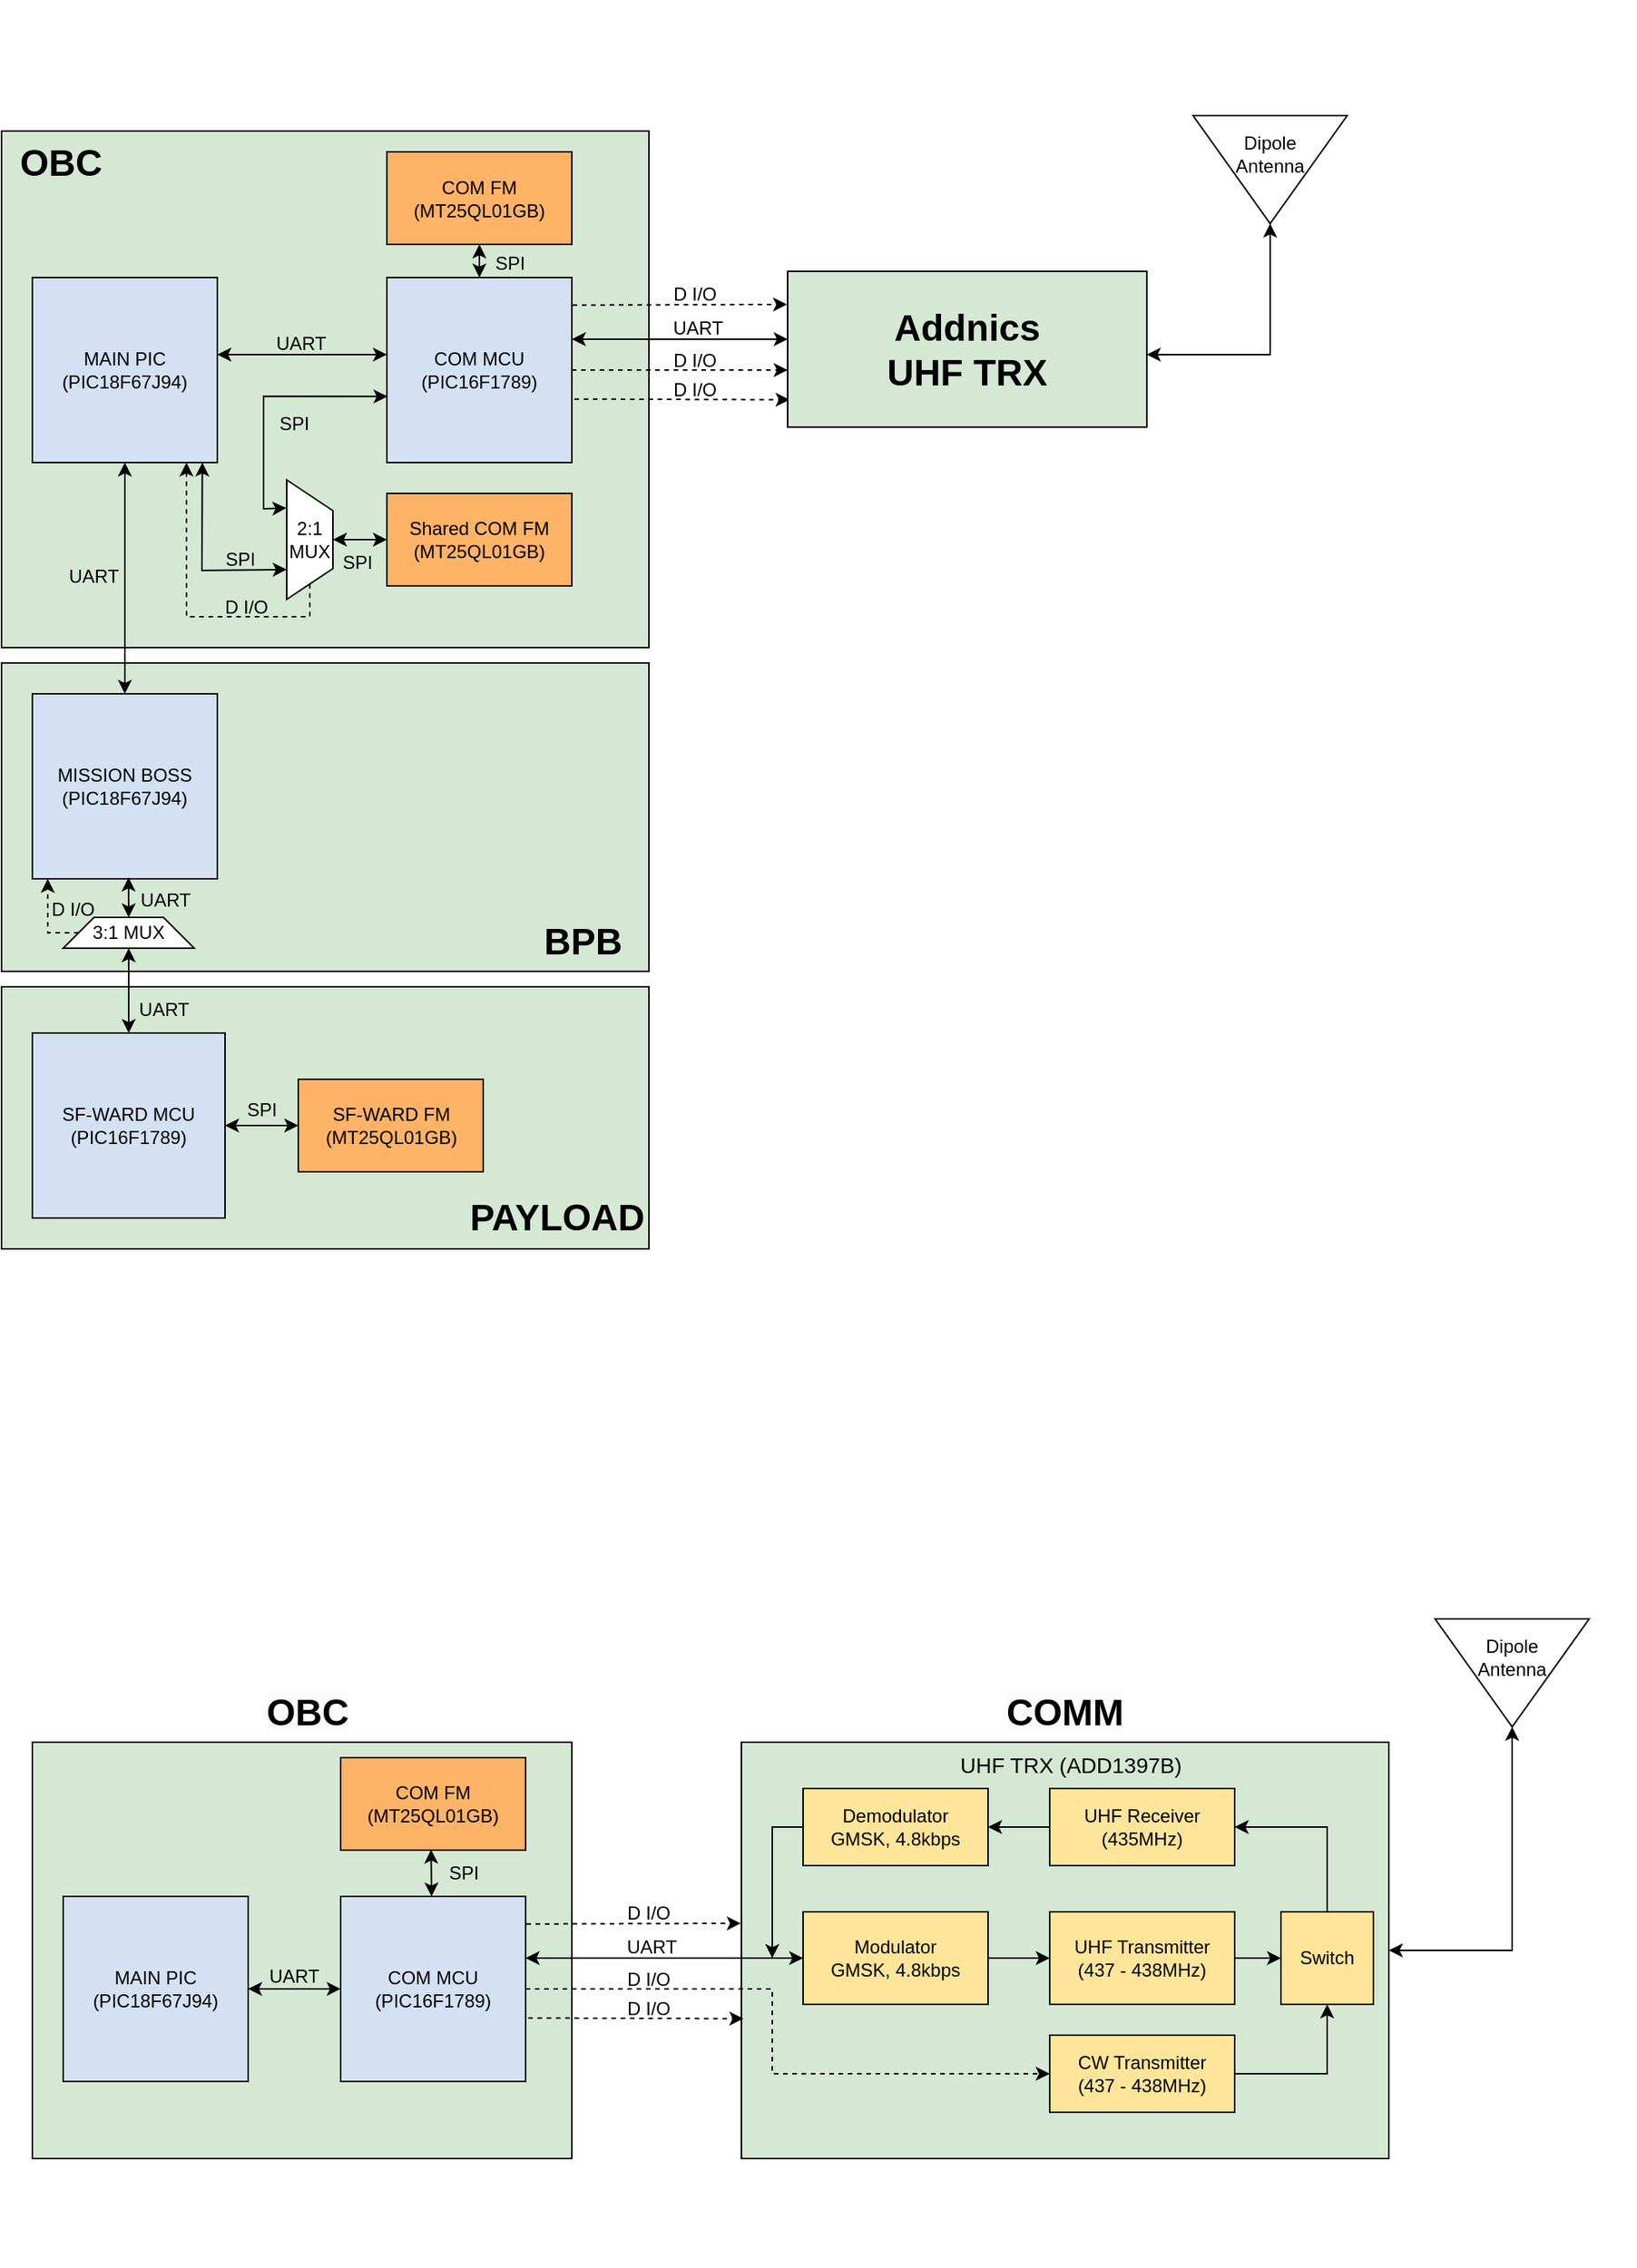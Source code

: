 <mxfile version="20.7.4" type="device"><diagram id="_5taXXc4LQ41BTMw1JGa" name="Page-1"><mxGraphModel dx="1615" dy="955" grid="1" gridSize="10" guides="1" tooltips="1" connect="1" arrows="1" fold="1" page="1" pageScale="1" pageWidth="1654" pageHeight="2336" math="0" shadow="0"><root><mxCell id="0"/><mxCell id="1" parent="0"/><mxCell id="jVZjc_6c60WvZEXmuZhc-1" value="" style="group" vertex="1" connectable="0" parent="1"><mxGeometry x="150" y="90" width="1060" height="840" as="geometry"/></mxCell><mxCell id="ouyRq0C6nnZY3ChCIX7B-354" value="" style="rounded=0;whiteSpace=wrap;html=1;fillColor=#D5E8D4;" parent="jVZjc_6c60WvZEXmuZhc-1" vertex="1"><mxGeometry y="640" width="420" height="170" as="geometry"/></mxCell><mxCell id="ouyRq0C6nnZY3ChCIX7B-152" value="" style="group" parent="jVZjc_6c60WvZEXmuZhc-1" vertex="1" connectable="0"><mxGeometry x="20" y="670" width="292.5" height="120" as="geometry"/></mxCell><mxCell id="ouyRq0C6nnZY3ChCIX7B-97" value="SF-WARD MCU&lt;br&gt;(PIC16F1789)" style="rounded=0;whiteSpace=wrap;html=1;fillColor=#D4E1F5;" parent="ouyRq0C6nnZY3ChCIX7B-152" vertex="1"><mxGeometry width="125" height="120" as="geometry"/></mxCell><mxCell id="ouyRq0C6nnZY3ChCIX7B-147" value="SF-WARD FM&lt;br&gt;(MT25QL01GB)" style="rounded=0;whiteSpace=wrap;html=1;fillColor=#FFB366;" parent="ouyRq0C6nnZY3ChCIX7B-152" vertex="1"><mxGeometry x="172.5" y="30" width="120" height="60" as="geometry"/></mxCell><mxCell id="ouyRq0C6nnZY3ChCIX7B-149" value="SPI" style="text;html=1;strokeColor=none;fillColor=none;align=center;verticalAlign=middle;whiteSpace=wrap;rounded=0;" parent="ouyRq0C6nnZY3ChCIX7B-152" vertex="1"><mxGeometry x="119" y="35" width="60" height="30" as="geometry"/></mxCell><mxCell id="ouyRq0C6nnZY3ChCIX7B-148" value="" style="endArrow=classic;startArrow=classic;html=1;rounded=0;fontColor=#000000;exitX=1;exitY=0.5;exitDx=0;exitDy=0;entryX=0;entryY=0.5;entryDx=0;entryDy=0;" parent="ouyRq0C6nnZY3ChCIX7B-152" source="ouyRq0C6nnZY3ChCIX7B-97" target="ouyRq0C6nnZY3ChCIX7B-147" edge="1"><mxGeometry width="50" height="50" relative="1" as="geometry"><mxPoint x="540" y="540" as="sourcePoint"/><mxPoint x="590" y="490" as="targetPoint"/></mxGeometry></mxCell><mxCell id="ouyRq0C6nnZY3ChCIX7B-172" value="" style="group;fontColor=#D5E8D4;" parent="jVZjc_6c60WvZEXmuZhc-1" vertex="1" connectable="0"><mxGeometry x="50" width="1010" height="640" as="geometry"/></mxCell><mxCell id="ouyRq0C6nnZY3ChCIX7B-1" value="" style="group" parent="ouyRq0C6nnZY3ChCIX7B-172" vertex="1" connectable="0"><mxGeometry width="1010" height="640" as="geometry"/></mxCell><mxCell id="ouyRq0C6nnZY3ChCIX7B-351" value="" style="rounded=0;whiteSpace=wrap;html=1;fillColor=#D5E8D4;" parent="ouyRq0C6nnZY3ChCIX7B-1" vertex="1"><mxGeometry x="-50" y="430" width="420" height="200" as="geometry"/></mxCell><mxCell id="ouyRq0C6nnZY3ChCIX7B-2" value="" style="rounded=0;whiteSpace=wrap;html=1;fillColor=#D5E8D4;" parent="ouyRq0C6nnZY3ChCIX7B-1" vertex="1"><mxGeometry x="-50" y="85" width="420" height="335" as="geometry"/></mxCell><mxCell id="ouyRq0C6nnZY3ChCIX7B-14" value="" style="endArrow=classic;startArrow=classic;html=1;rounded=0;" parent="ouyRq0C6nnZY3ChCIX7B-1" edge="1"><mxGeometry width="50" height="50" relative="1" as="geometry"><mxPoint x="320" y="220" as="sourcePoint"/><mxPoint x="460" y="220" as="targetPoint"/></mxGeometry></mxCell><mxCell id="ouyRq0C6nnZY3ChCIX7B-16" value="UART" style="text;html=1;strokeColor=none;fillColor=none;align=center;verticalAlign=middle;whiteSpace=wrap;rounded=0;" parent="ouyRq0C6nnZY3ChCIX7B-1" vertex="1"><mxGeometry x="372" y="198" width="60" height="30" as="geometry"/></mxCell><mxCell id="ouyRq0C6nnZY3ChCIX7B-17" value="" style="endArrow=classic;html=1;rounded=0;exitX=1;exitY=0.5;exitDx=0;exitDy=0;dashed=1;" parent="ouyRq0C6nnZY3ChCIX7B-1" source="ouyRq0C6nnZY3ChCIX7B-37" edge="1"><mxGeometry width="50" height="50" relative="1" as="geometry"><mxPoint x="510" y="230" as="sourcePoint"/><mxPoint x="460" y="240" as="targetPoint"/><Array as="points"/></mxGeometry></mxCell><mxCell id="ouyRq0C6nnZY3ChCIX7B-18" value="D I/O" style="text;html=1;strokeColor=none;fillColor=none;align=center;verticalAlign=middle;whiteSpace=wrap;rounded=0;" parent="ouyRq0C6nnZY3ChCIX7B-1" vertex="1"><mxGeometry x="370" y="219" width="60" height="30" as="geometry"/></mxCell><mxCell id="ouyRq0C6nnZY3ChCIX7B-19" value="" style="endArrow=classic;html=1;rounded=0;exitX=1.014;exitY=0.657;exitDx=0;exitDy=0;exitPerimeter=0;entryX=0.003;entryY=0.664;entryDx=0;entryDy=0;dashed=1;entryPerimeter=0;" parent="ouyRq0C6nnZY3ChCIX7B-1" source="ouyRq0C6nnZY3ChCIX7B-37" edge="1"><mxGeometry width="50" height="50" relative="1" as="geometry"><mxPoint x="510" y="230" as="sourcePoint"/><mxPoint x="461.26" y="259.28" as="targetPoint"/></mxGeometry></mxCell><mxCell id="ouyRq0C6nnZY3ChCIX7B-20" value="" style="endArrow=classic;html=1;rounded=0;entryX=-0.001;entryY=0.435;entryDx=0;entryDy=0;entryPerimeter=0;exitX=1.004;exitY=0.149;exitDx=0;exitDy=0;exitPerimeter=0;dashed=1;" parent="ouyRq0C6nnZY3ChCIX7B-1" source="ouyRq0C6nnZY3ChCIX7B-37" edge="1"><mxGeometry width="50" height="50" relative="1" as="geometry"><mxPoint x="320" y="203" as="sourcePoint"/><mxPoint x="459.58" y="197.45" as="targetPoint"/></mxGeometry></mxCell><mxCell id="ouyRq0C6nnZY3ChCIX7B-21" value="D I/O" style="text;html=1;strokeColor=none;fillColor=none;align=center;verticalAlign=middle;whiteSpace=wrap;rounded=0;" parent="ouyRq0C6nnZY3ChCIX7B-1" vertex="1"><mxGeometry x="370" y="176" width="60" height="30" as="geometry"/></mxCell><mxCell id="ouyRq0C6nnZY3ChCIX7B-22" value="D I/O" style="text;html=1;strokeColor=none;fillColor=none;align=center;verticalAlign=middle;whiteSpace=wrap;rounded=0;" parent="ouyRq0C6nnZY3ChCIX7B-1" vertex="1"><mxGeometry x="370" y="238" width="60" height="30" as="geometry"/></mxCell><mxCell id="ouyRq0C6nnZY3ChCIX7B-28" value="" style="group" parent="ouyRq0C6nnZY3ChCIX7B-1" vertex="1" connectable="0"><mxGeometry x="70" y="170" width="250" height="230" as="geometry"/></mxCell><mxCell id="ouyRq0C6nnZY3ChCIX7B-29" value="COM MCU&lt;br&gt;(PIC18F67J94)" style="whiteSpace=wrap;html=1;aspect=fixed;" parent="ouyRq0C6nnZY3ChCIX7B-28" vertex="1"><mxGeometry x="130" y="10" width="120" height="120" as="geometry"/></mxCell><mxCell id="ouyRq0C6nnZY3ChCIX7B-34" value="COM MCU&lt;br&gt;(PIC18F67J94)" style="whiteSpace=wrap;html=1;aspect=fixed;" parent="ouyRq0C6nnZY3ChCIX7B-28" vertex="1"><mxGeometry x="130" y="10" width="120" height="120" as="geometry"/></mxCell><mxCell id="ouyRq0C6nnZY3ChCIX7B-36" value="" style="group" parent="ouyRq0C6nnZY3ChCIX7B-28" vertex="1" connectable="0"><mxGeometry width="250" height="230" as="geometry"/></mxCell><mxCell id="ouyRq0C6nnZY3ChCIX7B-37" value="COM MCU&lt;br&gt;(PIC16F1789)" style="whiteSpace=wrap;html=1;aspect=fixed;fillColor=#D4E1F5;" parent="ouyRq0C6nnZY3ChCIX7B-36" vertex="1"><mxGeometry x="130" y="10" width="120" height="120" as="geometry"/></mxCell><mxCell id="ouyRq0C6nnZY3ChCIX7B-167" value="Shared COM FM&lt;br&gt;(MT25QL01GB)" style="rounded=0;whiteSpace=wrap;html=1;fillColor=#FFB366;" parent="ouyRq0C6nnZY3ChCIX7B-36" vertex="1"><mxGeometry x="130" y="150" width="120" height="60" as="geometry"/></mxCell><mxCell id="ouyRq0C6nnZY3ChCIX7B-228" value="D I/O" style="text;html=1;strokeColor=none;fillColor=none;align=center;verticalAlign=middle;whiteSpace=wrap;rounded=0;" parent="ouyRq0C6nnZY3ChCIX7B-36" vertex="1"><mxGeometry x="9" y="219" width="60" height="10" as="geometry"/></mxCell><mxCell id="ouyRq0C6nnZY3ChCIX7B-230" value="SPI" style="text;html=1;strokeColor=none;fillColor=none;align=center;verticalAlign=middle;whiteSpace=wrap;rounded=0;" parent="ouyRq0C6nnZY3ChCIX7B-36" vertex="1"><mxGeometry x="40" y="100" width="60" height="10" as="geometry"/></mxCell><mxCell id="ouyRq0C6nnZY3ChCIX7B-40" value="" style="group" parent="ouyRq0C6nnZY3ChCIX7B-1" vertex="1" connectable="0"><mxGeometry x="90" y="220" width="110" height="10" as="geometry"/></mxCell><mxCell id="ouyRq0C6nnZY3ChCIX7B-41" value="" style="endArrow=classic;startArrow=classic;html=1;rounded=0;exitX=-0.02;exitY=0.665;exitDx=0;exitDy=0;exitPerimeter=0;" parent="ouyRq0C6nnZY3ChCIX7B-40" edge="1"><mxGeometry width="50" height="50" relative="1" as="geometry"><mxPoint x="110.0" y="9.971" as="sourcePoint"/><mxPoint y="10" as="targetPoint"/></mxGeometry></mxCell><mxCell id="ouyRq0C6nnZY3ChCIX7B-153" value="2:1 MUX" style="shape=trapezoid;perimeter=trapezoidPerimeter;whiteSpace=wrap;html=1;fixedSize=1;fontColor=#000000;fillColor=#FFFFFF;direction=south;" parent="ouyRq0C6nnZY3ChCIX7B-1" vertex="1"><mxGeometry x="135" y="311.25" width="30" height="77.5" as="geometry"/></mxCell><mxCell id="ouyRq0C6nnZY3ChCIX7B-39" value="UART" style="text;html=1;strokeColor=none;fillColor=none;align=center;verticalAlign=middle;whiteSpace=wrap;rounded=0;" parent="ouyRq0C6nnZY3ChCIX7B-1" vertex="1"><mxGeometry x="114.4" y="207" width="61.2" height="32" as="geometry"/></mxCell><mxCell id="ouyRq0C6nnZY3ChCIX7B-38" value="COM FM&lt;br&gt;(MT25QL01GB)" style="rounded=0;whiteSpace=wrap;html=1;fillColor=#FFB366;" parent="ouyRq0C6nnZY3ChCIX7B-1" vertex="1"><mxGeometry x="200" y="98.5" width="120" height="60" as="geometry"/></mxCell><mxCell id="ouyRq0C6nnZY3ChCIX7B-43" value="SPI" style="text;html=1;strokeColor=none;fillColor=none;align=center;verticalAlign=middle;whiteSpace=wrap;rounded=0;" parent="ouyRq0C6nnZY3ChCIX7B-1" vertex="1"><mxGeometry x="250" y="156" width="60" height="30" as="geometry"/></mxCell><mxCell id="ouyRq0C6nnZY3ChCIX7B-31" value="" style="endArrow=classic;startArrow=classic;html=1;rounded=0;entryX=0.5;entryY=1;entryDx=0;entryDy=0;exitX=0.5;exitY=0;exitDx=0;exitDy=0;" parent="ouyRq0C6nnZY3ChCIX7B-1" source="ouyRq0C6nnZY3ChCIX7B-37" target="ouyRq0C6nnZY3ChCIX7B-38" edge="1"><mxGeometry width="50" height="50" relative="1" as="geometry"><mxPoint x="260" y="340" as="sourcePoint"/><mxPoint x="440" y="240" as="targetPoint"/></mxGeometry></mxCell><mxCell id="ouyRq0C6nnZY3ChCIX7B-223" value="" style="endArrow=classic;startArrow=classic;html=1;rounded=0;fontColor=#000000;entryX=0;entryY=0.5;entryDx=0;entryDy=0;exitX=0.5;exitY=0;exitDx=0;exitDy=0;" parent="ouyRq0C6nnZY3ChCIX7B-1" source="ouyRq0C6nnZY3ChCIX7B-153" target="ouyRq0C6nnZY3ChCIX7B-167" edge="1"><mxGeometry width="50" height="50" relative="1" as="geometry"><mxPoint x="180" y="350" as="sourcePoint"/><mxPoint x="230" y="320" as="targetPoint"/></mxGeometry></mxCell><mxCell id="ouyRq0C6nnZY3ChCIX7B-87" value="SPI" style="text;html=1;strokeColor=none;fillColor=none;align=center;verticalAlign=middle;whiteSpace=wrap;rounded=0;" parent="ouyRq0C6nnZY3ChCIX7B-1" vertex="1"><mxGeometry x="151" y="360" width="60" height="10" as="geometry"/></mxCell><mxCell id="ouyRq0C6nnZY3ChCIX7B-225" value="SPI" style="text;html=1;strokeColor=none;fillColor=none;align=center;verticalAlign=middle;whiteSpace=wrap;rounded=0;" parent="ouyRq0C6nnZY3ChCIX7B-1" vertex="1"><mxGeometry x="75" y="358" width="60" height="10" as="geometry"/></mxCell><mxCell id="ouyRq0C6nnZY3ChCIX7B-226" value="" style="endArrow=classic;startArrow=none;html=1;rounded=0;fontColor=#000000;entryX=0.833;entryY=1;entryDx=0;entryDy=0;entryPerimeter=0;exitX=1;exitY=0.5;exitDx=0;exitDy=0;dashed=1;endFill=1;startFill=0;" parent="ouyRq0C6nnZY3ChCIX7B-1" source="ouyRq0C6nnZY3ChCIX7B-153" edge="1"><mxGeometry width="50" height="50" relative="1" as="geometry"><mxPoint x="135.0" y="369.375" as="sourcePoint"/><mxPoint x="69.96" y="300" as="targetPoint"/><Array as="points"><mxPoint x="150" y="400"/><mxPoint x="70" y="400"/></Array></mxGeometry></mxCell><mxCell id="ouyRq0C6nnZY3ChCIX7B-229" value="" style="endArrow=classic;startArrow=classic;html=1;rounded=0;fontColor=#000000;entryX=0.003;entryY=0.643;entryDx=0;entryDy=0;entryPerimeter=0;exitX=0.236;exitY=1.008;exitDx=0;exitDy=0;exitPerimeter=0;" parent="ouyRq0C6nnZY3ChCIX7B-1" source="ouyRq0C6nnZY3ChCIX7B-153" target="ouyRq0C6nnZY3ChCIX7B-37" edge="1"><mxGeometry width="50" height="50" relative="1" as="geometry"><mxPoint x="130" y="320" as="sourcePoint"/><mxPoint x="180" y="270" as="targetPoint"/><Array as="points"><mxPoint x="120" y="330"/><mxPoint x="120" y="257"/></Array></mxGeometry></mxCell><mxCell id="ouyRq0C6nnZY3ChCIX7B-288" value="MISSION BOSS&lt;br&gt;(PIC18F67J94)" style="whiteSpace=wrap;html=1;aspect=fixed;fillColor=#D4E1F5;" parent="ouyRq0C6nnZY3ChCIX7B-1" vertex="1"><mxGeometry x="-30" y="450" width="120" height="120" as="geometry"/></mxCell><mxCell id="ouyRq0C6nnZY3ChCIX7B-92" value="UART" style="text;html=1;strokeColor=none;fillColor=none;align=center;verticalAlign=middle;whiteSpace=wrap;rounded=0;" parent="ouyRq0C6nnZY3ChCIX7B-1" vertex="1"><mxGeometry x="-20" y="358.75" width="60" height="30" as="geometry"/></mxCell><mxCell id="ouyRq0C6nnZY3ChCIX7B-352" value="&lt;b style=&quot;border-color: var(--border-color); color: rgb(0, 0, 0); font-size: 24px; text-align: center;&quot;&gt;BPB&lt;/b&gt;" style="text;whiteSpace=wrap;html=1;fontColor=#D5E8D4;" parent="ouyRq0C6nnZY3ChCIX7B-1" vertex="1"><mxGeometry x="300" y="590" width="90" height="50" as="geometry"/></mxCell><mxCell id="jVZjc_6c60WvZEXmuZhc-5" value="&lt;b&gt;&lt;font style=&quot;font-size: 24px;&quot;&gt;Addnics&lt;br&gt;UHF TRX&lt;/font&gt;&lt;/b&gt;" style="rounded=0;whiteSpace=wrap;html=1;fillColor=#D5E8D4;" vertex="1" parent="ouyRq0C6nnZY3ChCIX7B-1"><mxGeometry x="460" y="176" width="233" height="101" as="geometry"/></mxCell><mxCell id="ouyRq0C6nnZY3ChCIX7B-23" value="" style="endArrow=classic;startArrow=classic;html=1;rounded=0;exitX=1;exitY=0.5;exitDx=0;exitDy=0;entryX=1;entryY=0.5;entryDx=0;entryDy=0;" parent="ouyRq0C6nnZY3ChCIX7B-1" edge="1" target="ouyRq0C6nnZY3ChCIX7B-25"><mxGeometry width="50" height="50" relative="1" as="geometry"><mxPoint x="693" y="230" as="sourcePoint"/><mxPoint x="773" y="150" as="targetPoint"/><Array as="points"><mxPoint x="773" y="230"/></Array></mxGeometry></mxCell><mxCell id="ouyRq0C6nnZY3ChCIX7B-24" value="" style="group" parent="ouyRq0C6nnZY3ChCIX7B-1" vertex="1" connectable="0"><mxGeometry x="723" y="75" width="100" height="70" as="geometry"/></mxCell><mxCell id="ouyRq0C6nnZY3ChCIX7B-25" value="" style="triangle;whiteSpace=wrap;html=1;rotation=90;" parent="ouyRq0C6nnZY3ChCIX7B-24" vertex="1"><mxGeometry x="15" y="-15" width="70" height="100" as="geometry"/></mxCell><mxCell id="ouyRq0C6nnZY3ChCIX7B-26" value="Dipole Antenna" style="text;html=1;strokeColor=none;fillColor=none;align=center;verticalAlign=middle;whiteSpace=wrap;rounded=0;" parent="ouyRq0C6nnZY3ChCIX7B-24" vertex="1"><mxGeometry x="20" y="10" width="60" height="30" as="geometry"/></mxCell><mxCell id="ouyRq0C6nnZY3ChCIX7B-150" value="" style="endArrow=classic;startArrow=classic;html=1;rounded=0;fontColor=#000000;exitX=0.5;exitY=0;exitDx=0;exitDy=0;entryX=0.5;entryY=1;entryDx=0;entryDy=0;" parent="jVZjc_6c60WvZEXmuZhc-1" source="ouyRq0C6nnZY3ChCIX7B-97" target="ouyRq0C6nnZY3ChCIX7B-286" edge="1"><mxGeometry width="50" height="50" relative="1" as="geometry"><mxPoint x="300" y="340" as="sourcePoint"/><mxPoint x="70" y="550" as="targetPoint"/></mxGeometry></mxCell><mxCell id="ouyRq0C6nnZY3ChCIX7B-222" value="MAIN PIC&lt;br&gt;(PIC18F67J94)" style="whiteSpace=wrap;html=1;aspect=fixed;fillColor=#D4E1F5;" parent="jVZjc_6c60WvZEXmuZhc-1" vertex="1"><mxGeometry x="20" y="180" width="120" height="120" as="geometry"/></mxCell><mxCell id="ouyRq0C6nnZY3ChCIX7B-224" value="" style="endArrow=classic;startArrow=classic;html=1;rounded=0;fontColor=#000000;entryX=0.919;entryY=1;entryDx=0;entryDy=0;entryPerimeter=0;exitX=0.75;exitY=1;exitDx=0;exitDy=0;" parent="jVZjc_6c60WvZEXmuZhc-1" source="ouyRq0C6nnZY3ChCIX7B-153" target="ouyRq0C6nnZY3ChCIX7B-222" edge="1"><mxGeometry width="50" height="50" relative="1" as="geometry"><mxPoint x="180" y="370" as="sourcePoint"/><mxPoint x="230" y="320" as="targetPoint"/><Array as="points"><mxPoint x="130" y="370"/></Array></mxGeometry></mxCell><mxCell id="ouyRq0C6nnZY3ChCIX7B-286" value="3:1 MUX" style="shape=trapezoid;perimeter=trapezoidPerimeter;whiteSpace=wrap;html=1;fixedSize=1;fontColor=#000000;fillColor=#FFFFFF;" parent="jVZjc_6c60WvZEXmuZhc-1" vertex="1"><mxGeometry x="40" y="595" width="85" height="20" as="geometry"/></mxCell><mxCell id="ouyRq0C6nnZY3ChCIX7B-290" value="" style="endArrow=classic;startArrow=classic;html=1;rounded=0;fontColor=#000000;exitX=0.5;exitY=0;exitDx=0;exitDy=0;" parent="jVZjc_6c60WvZEXmuZhc-1" source="ouyRq0C6nnZY3ChCIX7B-288" target="ouyRq0C6nnZY3ChCIX7B-222" edge="1"><mxGeometry width="50" height="50" relative="1" as="geometry"><mxPoint x="100" y="450" as="sourcePoint"/><mxPoint x="150" y="400" as="targetPoint"/></mxGeometry></mxCell><mxCell id="ouyRq0C6nnZY3ChCIX7B-294" value="UART" style="text;html=1;align=center;verticalAlign=middle;resizable=0;points=[];autosize=1;strokeColor=none;fillColor=none;fontColor=#000000;" parent="jVZjc_6c60WvZEXmuZhc-1" vertex="1"><mxGeometry x="75" y="640" width="60" height="30" as="geometry"/></mxCell><mxCell id="ouyRq0C6nnZY3ChCIX7B-295" value="" style="endArrow=classic;startArrow=classic;html=1;rounded=0;fontColor=#000000;entryX=0.5;entryY=0;entryDx=0;entryDy=0;exitX=0.52;exitY=0.993;exitDx=0;exitDy=0;exitPerimeter=0;" parent="jVZjc_6c60WvZEXmuZhc-1" source="ouyRq0C6nnZY3ChCIX7B-288" target="ouyRq0C6nnZY3ChCIX7B-286" edge="1"><mxGeometry width="50" height="50" relative="1" as="geometry"><mxPoint x="80" y="720" as="sourcePoint"/><mxPoint x="130" y="670" as="targetPoint"/></mxGeometry></mxCell><mxCell id="ouyRq0C6nnZY3ChCIX7B-296" value="UART" style="text;html=1;align=center;verticalAlign=middle;resizable=0;points=[];autosize=1;strokeColor=none;fillColor=none;fontColor=#000000;" parent="jVZjc_6c60WvZEXmuZhc-1" vertex="1"><mxGeometry x="76" y="569" width="60" height="30" as="geometry"/></mxCell><mxCell id="ouyRq0C6nnZY3ChCIX7B-297" value="" style="endArrow=classic;html=1;rounded=0;fontColor=#000000;dashed=1;entryX=0.083;entryY=1;entryDx=0;entryDy=0;entryPerimeter=0;exitX=0;exitY=0.5;exitDx=0;exitDy=0;" parent="jVZjc_6c60WvZEXmuZhc-1" source="ouyRq0C6nnZY3ChCIX7B-286" target="ouyRq0C6nnZY3ChCIX7B-288" edge="1"><mxGeometry width="50" height="50" relative="1" as="geometry"><mxPoint x="80" y="580" as="sourcePoint"/><mxPoint x="130" y="530" as="targetPoint"/><Array as="points"><mxPoint x="30" y="605"/></Array></mxGeometry></mxCell><mxCell id="ouyRq0C6nnZY3ChCIX7B-298" value="D I/O" style="text;html=1;align=center;verticalAlign=middle;resizable=0;points=[];autosize=1;strokeColor=none;fillColor=none;fontColor=#000000;" parent="jVZjc_6c60WvZEXmuZhc-1" vertex="1"><mxGeometry x="21" y="575" width="50" height="30" as="geometry"/></mxCell><mxCell id="ouyRq0C6nnZY3ChCIX7B-48" value="&lt;span style=&quot;color: rgb(0, 0, 0); font-family: Helvetica; font-size: 24px; font-style: normal; font-variant-ligatures: normal; font-variant-caps: normal; letter-spacing: normal; orphans: 2; text-align: center; text-indent: 0px; text-transform: none; widows: 2; word-spacing: 0px; -webkit-text-stroke-width: 0px; text-decoration-thickness: initial; text-decoration-style: initial; text-decoration-color: initial; float: none; display: inline !important;&quot;&gt;&lt;b style=&quot;font-size: 24px;&quot;&gt;OBC&lt;/b&gt;&lt;/span&gt;" style="text;whiteSpace=wrap;html=1;fontSize=24;" parent="jVZjc_6c60WvZEXmuZhc-1" vertex="1"><mxGeometry x="10" y="85" width="50" height="30" as="geometry"/></mxCell><mxCell id="ouyRq0C6nnZY3ChCIX7B-356" value="&lt;font size=&quot;1&quot; color=&quot;#000000&quot;&gt;&lt;b style=&quot;font-size: 24px;&quot;&gt;PAYLOAD&lt;/b&gt;&lt;/font&gt;" style="text;html=1;align=center;verticalAlign=middle;resizable=0;points=[];autosize=1;strokeColor=none;fillColor=none;fontColor=#D5E8D4;" parent="jVZjc_6c60WvZEXmuZhc-1" vertex="1"><mxGeometry x="290" y="770" width="140" height="40" as="geometry"/></mxCell><mxCell id="jVZjc_6c60WvZEXmuZhc-11" value="" style="group" vertex="1" connectable="0" parent="1"><mxGeometry x="170" y="1140" width="1010" height="420" as="geometry"/></mxCell><mxCell id="jVZjc_6c60WvZEXmuZhc-12" value="" style="rounded=0;whiteSpace=wrap;html=1;fillColor=#D5E8D4;" vertex="1" parent="jVZjc_6c60WvZEXmuZhc-11"><mxGeometry y="80" width="350" height="270" as="geometry"/></mxCell><mxCell id="jVZjc_6c60WvZEXmuZhc-13" value="" style="rounded=0;whiteSpace=wrap;html=1;fillColor=#D5E8D4;" vertex="1" parent="jVZjc_6c60WvZEXmuZhc-11"><mxGeometry x="460" y="80" width="420" height="270" as="geometry"/></mxCell><mxCell id="jVZjc_6c60WvZEXmuZhc-14" value="Demodulator&lt;br&gt;GMSK, 4.8kbps" style="rounded=0;whiteSpace=wrap;html=1;fillColor=#FFE599;" vertex="1" parent="jVZjc_6c60WvZEXmuZhc-11"><mxGeometry x="500" y="110" width="120" height="50" as="geometry"/></mxCell><mxCell id="jVZjc_6c60WvZEXmuZhc-15" value="UHF Receiver&lt;br&gt;(435MHz)" style="rounded=0;whiteSpace=wrap;html=1;fillColor=#FFE599;" vertex="1" parent="jVZjc_6c60WvZEXmuZhc-11"><mxGeometry x="660" y="110" width="120" height="50" as="geometry"/></mxCell><mxCell id="jVZjc_6c60WvZEXmuZhc-16" value="Switch" style="whiteSpace=wrap;html=1;aspect=fixed;fillColor=#FFE599;" vertex="1" parent="jVZjc_6c60WvZEXmuZhc-11"><mxGeometry x="810" y="190" width="60" height="60" as="geometry"/></mxCell><mxCell id="jVZjc_6c60WvZEXmuZhc-17" value="UHF Transmitter&lt;br&gt;(437 - 438MHz)" style="rounded=0;whiteSpace=wrap;html=1;fillColor=#FFE599;" vertex="1" parent="jVZjc_6c60WvZEXmuZhc-11"><mxGeometry x="660" y="190" width="120" height="60" as="geometry"/></mxCell><mxCell id="jVZjc_6c60WvZEXmuZhc-18" value="Modulator&lt;br&gt;GMSK, 4.8kbps" style="rounded=0;whiteSpace=wrap;html=1;fillColor=#FFE599;" vertex="1" parent="jVZjc_6c60WvZEXmuZhc-11"><mxGeometry x="500" y="190" width="120" height="60" as="geometry"/></mxCell><mxCell id="jVZjc_6c60WvZEXmuZhc-19" value="CW Transmitter&lt;br&gt;(437 - 438MHz)" style="rounded=0;whiteSpace=wrap;html=1;fillColor=#FFE599;" vertex="1" parent="jVZjc_6c60WvZEXmuZhc-11"><mxGeometry x="660" y="270" width="120" height="50" as="geometry"/></mxCell><mxCell id="jVZjc_6c60WvZEXmuZhc-20" value="" style="endArrow=classic;html=1;rounded=0;exitX=1;exitY=0.5;exitDx=0;exitDy=0;" edge="1" parent="jVZjc_6c60WvZEXmuZhc-11" source="jVZjc_6c60WvZEXmuZhc-18" target="jVZjc_6c60WvZEXmuZhc-17"><mxGeometry width="50" height="50" relative="1" as="geometry"><mxPoint x="380" y="250" as="sourcePoint"/><mxPoint x="430" y="200" as="targetPoint"/></mxGeometry></mxCell><mxCell id="jVZjc_6c60WvZEXmuZhc-21" value="" style="endArrow=classic;html=1;rounded=0;exitX=0;exitY=0.5;exitDx=0;exitDy=0;" edge="1" parent="jVZjc_6c60WvZEXmuZhc-11" source="jVZjc_6c60WvZEXmuZhc-14"><mxGeometry width="50" height="50" relative="1" as="geometry"><mxPoint x="380" y="250" as="sourcePoint"/><mxPoint x="480" y="220" as="targetPoint"/><Array as="points"><mxPoint x="480" y="135"/></Array></mxGeometry></mxCell><mxCell id="jVZjc_6c60WvZEXmuZhc-22" value="" style="endArrow=classic;html=1;rounded=0;exitX=0;exitY=0.5;exitDx=0;exitDy=0;entryX=1;entryY=0.5;entryDx=0;entryDy=0;" edge="1" parent="jVZjc_6c60WvZEXmuZhc-11" source="jVZjc_6c60WvZEXmuZhc-15" target="jVZjc_6c60WvZEXmuZhc-14"><mxGeometry width="50" height="50" relative="1" as="geometry"><mxPoint x="710" y="90" as="sourcePoint"/><mxPoint x="760" y="40" as="targetPoint"/></mxGeometry></mxCell><mxCell id="jVZjc_6c60WvZEXmuZhc-23" value="" style="endArrow=classic;html=1;rounded=0;exitX=0.5;exitY=0;exitDx=0;exitDy=0;entryX=1;entryY=0.5;entryDx=0;entryDy=0;" edge="1" parent="jVZjc_6c60WvZEXmuZhc-11" source="jVZjc_6c60WvZEXmuZhc-16" target="jVZjc_6c60WvZEXmuZhc-15"><mxGeometry width="50" height="50" relative="1" as="geometry"><mxPoint x="820" y="160" as="sourcePoint"/><mxPoint x="870" y="110" as="targetPoint"/><Array as="points"><mxPoint x="840" y="135"/></Array></mxGeometry></mxCell><mxCell id="jVZjc_6c60WvZEXmuZhc-24" value="" style="endArrow=classic;startArrow=classic;html=1;rounded=0;entryX=0;entryY=0.5;entryDx=0;entryDy=0;" edge="1" parent="jVZjc_6c60WvZEXmuZhc-11" target="jVZjc_6c60WvZEXmuZhc-18"><mxGeometry width="50" height="50" relative="1" as="geometry"><mxPoint x="320" y="220" as="sourcePoint"/><mxPoint x="460" y="220" as="targetPoint"/></mxGeometry></mxCell><mxCell id="jVZjc_6c60WvZEXmuZhc-25" value="" style="endArrow=classic;html=1;rounded=0;exitX=1;exitY=0.5;exitDx=0;exitDy=0;entryX=0;entryY=0.5;entryDx=0;entryDy=0;" edge="1" parent="jVZjc_6c60WvZEXmuZhc-11" source="jVZjc_6c60WvZEXmuZhc-17" target="jVZjc_6c60WvZEXmuZhc-16"><mxGeometry width="50" height="50" relative="1" as="geometry"><mxPoint x="550" y="220" as="sourcePoint"/><mxPoint x="600" y="170" as="targetPoint"/></mxGeometry></mxCell><mxCell id="jVZjc_6c60WvZEXmuZhc-26" value="UART" style="text;html=1;strokeColor=none;fillColor=none;align=center;verticalAlign=middle;whiteSpace=wrap;rounded=0;" vertex="1" parent="jVZjc_6c60WvZEXmuZhc-11"><mxGeometry x="372" y="198" width="60" height="30" as="geometry"/></mxCell><mxCell id="jVZjc_6c60WvZEXmuZhc-27" value="" style="endArrow=classic;html=1;rounded=0;exitX=1;exitY=0.5;exitDx=0;exitDy=0;entryX=0;entryY=0.5;entryDx=0;entryDy=0;dashed=1;" edge="1" parent="jVZjc_6c60WvZEXmuZhc-11" source="jVZjc_6c60WvZEXmuZhc-47" target="jVZjc_6c60WvZEXmuZhc-19"><mxGeometry width="50" height="50" relative="1" as="geometry"><mxPoint x="510" y="230" as="sourcePoint"/><mxPoint x="560" y="180" as="targetPoint"/><Array as="points"><mxPoint x="480" y="240"/><mxPoint x="480" y="295"/></Array></mxGeometry></mxCell><mxCell id="jVZjc_6c60WvZEXmuZhc-28" value="D I/O" style="text;html=1;strokeColor=none;fillColor=none;align=center;verticalAlign=middle;whiteSpace=wrap;rounded=0;" vertex="1" parent="jVZjc_6c60WvZEXmuZhc-11"><mxGeometry x="370" y="219" width="60" height="30" as="geometry"/></mxCell><mxCell id="jVZjc_6c60WvZEXmuZhc-29" value="" style="endArrow=classic;html=1;rounded=0;exitX=1.014;exitY=0.657;exitDx=0;exitDy=0;exitPerimeter=0;entryX=0.003;entryY=0.664;entryDx=0;entryDy=0;dashed=1;entryPerimeter=0;" edge="1" parent="jVZjc_6c60WvZEXmuZhc-11" source="jVZjc_6c60WvZEXmuZhc-47" target="jVZjc_6c60WvZEXmuZhc-13"><mxGeometry width="50" height="50" relative="1" as="geometry"><mxPoint x="510" y="230" as="sourcePoint"/><mxPoint x="560" y="180" as="targetPoint"/></mxGeometry></mxCell><mxCell id="jVZjc_6c60WvZEXmuZhc-30" value="" style="endArrow=classic;html=1;rounded=0;entryX=-0.001;entryY=0.435;entryDx=0;entryDy=0;entryPerimeter=0;exitX=1.004;exitY=0.149;exitDx=0;exitDy=0;exitPerimeter=0;dashed=1;" edge="1" parent="jVZjc_6c60WvZEXmuZhc-11" source="jVZjc_6c60WvZEXmuZhc-47" target="jVZjc_6c60WvZEXmuZhc-13"><mxGeometry width="50" height="50" relative="1" as="geometry"><mxPoint x="320" y="203" as="sourcePoint"/><mxPoint x="560" y="180" as="targetPoint"/></mxGeometry></mxCell><mxCell id="jVZjc_6c60WvZEXmuZhc-31" value="D I/O" style="text;html=1;strokeColor=none;fillColor=none;align=center;verticalAlign=middle;whiteSpace=wrap;rounded=0;" vertex="1" parent="jVZjc_6c60WvZEXmuZhc-11"><mxGeometry x="370" y="176" width="60" height="30" as="geometry"/></mxCell><mxCell id="jVZjc_6c60WvZEXmuZhc-32" value="D I/O" style="text;html=1;strokeColor=none;fillColor=none;align=center;verticalAlign=middle;whiteSpace=wrap;rounded=0;" vertex="1" parent="jVZjc_6c60WvZEXmuZhc-11"><mxGeometry x="370" y="238" width="60" height="30" as="geometry"/></mxCell><mxCell id="jVZjc_6c60WvZEXmuZhc-33" value="" style="endArrow=classic;startArrow=classic;html=1;rounded=0;exitX=1;exitY=0.5;exitDx=0;exitDy=0;" edge="1" parent="jVZjc_6c60WvZEXmuZhc-11" source="jVZjc_6c60WvZEXmuZhc-13"><mxGeometry width="50" height="50" relative="1" as="geometry"><mxPoint x="570" y="170" as="sourcePoint"/><mxPoint x="960" y="70" as="targetPoint"/><Array as="points"><mxPoint x="960" y="215"/></Array></mxGeometry></mxCell><mxCell id="jVZjc_6c60WvZEXmuZhc-34" value="" style="group" vertex="1" connectable="0" parent="jVZjc_6c60WvZEXmuZhc-11"><mxGeometry x="910" width="100" height="70" as="geometry"/></mxCell><mxCell id="jVZjc_6c60WvZEXmuZhc-35" value="" style="triangle;whiteSpace=wrap;html=1;rotation=90;" vertex="1" parent="jVZjc_6c60WvZEXmuZhc-34"><mxGeometry x="15" y="-15" width="70" height="100" as="geometry"/></mxCell><mxCell id="jVZjc_6c60WvZEXmuZhc-36" value="Dipole Antenna" style="text;html=1;strokeColor=none;fillColor=none;align=center;verticalAlign=middle;whiteSpace=wrap;rounded=0;" vertex="1" parent="jVZjc_6c60WvZEXmuZhc-34"><mxGeometry x="20" y="10" width="60" height="30" as="geometry"/></mxCell><mxCell id="jVZjc_6c60WvZEXmuZhc-37" value="" style="endArrow=classic;html=1;rounded=0;exitX=1;exitY=0.5;exitDx=0;exitDy=0;entryX=0.5;entryY=1;entryDx=0;entryDy=0;" edge="1" parent="jVZjc_6c60WvZEXmuZhc-11" source="jVZjc_6c60WvZEXmuZhc-19" target="jVZjc_6c60WvZEXmuZhc-16"><mxGeometry width="50" height="50" relative="1" as="geometry"><mxPoint x="570" y="160" as="sourcePoint"/><mxPoint x="620" y="110" as="targetPoint"/><Array as="points"><mxPoint x="840" y="295"/></Array></mxGeometry></mxCell><mxCell id="jVZjc_6c60WvZEXmuZhc-38" value="" style="group" vertex="1" connectable="0" parent="jVZjc_6c60WvZEXmuZhc-11"><mxGeometry x="70" y="170" width="250" height="230" as="geometry"/></mxCell><mxCell id="jVZjc_6c60WvZEXmuZhc-39" value="COM MCU&lt;br&gt;(PIC18F67J94)" style="whiteSpace=wrap;html=1;aspect=fixed;" vertex="1" parent="jVZjc_6c60WvZEXmuZhc-38"><mxGeometry x="130" y="10" width="120" height="120" as="geometry"/></mxCell><mxCell id="jVZjc_6c60WvZEXmuZhc-44" value="COM MCU&lt;br&gt;(PIC18F67J94)" style="whiteSpace=wrap;html=1;aspect=fixed;" vertex="1" parent="jVZjc_6c60WvZEXmuZhc-38"><mxGeometry x="130" y="10" width="120" height="120" as="geometry"/></mxCell><mxCell id="jVZjc_6c60WvZEXmuZhc-46" value="" style="group" vertex="1" connectable="0" parent="jVZjc_6c60WvZEXmuZhc-38"><mxGeometry width="250" height="230" as="geometry"/></mxCell><mxCell id="jVZjc_6c60WvZEXmuZhc-47" value="COM MCU&lt;br&gt;(PIC16F1789)" style="whiteSpace=wrap;html=1;aspect=fixed;fillColor=#D4E1F5;" vertex="1" parent="jVZjc_6c60WvZEXmuZhc-46"><mxGeometry x="130" y="10" width="120" height="120" as="geometry"/></mxCell><mxCell id="jVZjc_6c60WvZEXmuZhc-50" value="" style="group" vertex="1" connectable="0" parent="jVZjc_6c60WvZEXmuZhc-46"><mxGeometry x="70" y="60" width="60" height="19" as="geometry"/></mxCell><mxCell id="jVZjc_6c60WvZEXmuZhc-51" value="" style="endArrow=classic;startArrow=classic;html=1;rounded=0;exitX=-0.02;exitY=0.665;exitDx=0;exitDy=0;exitPerimeter=0;" edge="1" parent="jVZjc_6c60WvZEXmuZhc-50"><mxGeometry width="50" height="50" relative="1" as="geometry"><mxPoint x="60" y="9.971" as="sourcePoint"/><mxPoint y="10" as="targetPoint"/></mxGeometry></mxCell><mxCell id="jVZjc_6c60WvZEXmuZhc-49" value="UART" style="text;html=1;strokeColor=none;fillColor=none;align=center;verticalAlign=middle;whiteSpace=wrap;rounded=0;" vertex="1" parent="jVZjc_6c60WvZEXmuZhc-50"><mxGeometry y="-13" width="60" height="30" as="geometry"/></mxCell><mxCell id="jVZjc_6c60WvZEXmuZhc-53" value="SPI" style="text;html=1;strokeColor=none;fillColor=none;align=center;verticalAlign=middle;whiteSpace=wrap;rounded=0;" vertex="1" parent="jVZjc_6c60WvZEXmuZhc-46"><mxGeometry x="180" y="-20" width="60" height="30" as="geometry"/></mxCell><mxCell id="jVZjc_6c60WvZEXmuZhc-41" value="" style="endArrow=classic;startArrow=classic;html=1;rounded=0;exitX=0.144;exitY=-0.011;exitDx=0;exitDy=0;exitPerimeter=0;" edge="1" parent="jVZjc_6c60WvZEXmuZhc-46" source="jVZjc_6c60WvZEXmuZhc-53"><mxGeometry x="1" width="50" height="50" relative="1" as="geometry"><mxPoint x="190" y="170" as="sourcePoint"/><mxPoint x="189" y="10" as="targetPoint"/><mxPoint as="offset"/></mxGeometry></mxCell><mxCell id="jVZjc_6c60WvZEXmuZhc-56" value="&lt;div style=&quot;text-align: center; font-size: 14px;&quot;&gt;&lt;span style=&quot;background-color: initial; font-size: 14px;&quot;&gt;UHF TRX (ADD1397B)&lt;/span&gt;&lt;/div&gt;" style="text;whiteSpace=wrap;html=1;fontSize=14;" vertex="1" parent="jVZjc_6c60WvZEXmuZhc-11"><mxGeometry x="600" y="80" width="160" height="30" as="geometry"/></mxCell><mxCell id="jVZjc_6c60WvZEXmuZhc-57" value="&lt;span style=&quot;color: rgb(0, 0, 0); font-family: Helvetica; font-size: 24px; font-style: normal; font-variant-ligatures: normal; font-variant-caps: normal; letter-spacing: normal; orphans: 2; text-align: center; text-indent: 0px; text-transform: none; widows: 2; word-spacing: 0px; -webkit-text-stroke-width: 0px; background-color: rgb(251, 251, 251); text-decoration-thickness: initial; text-decoration-style: initial; text-decoration-color: initial; float: none; display: inline !important;&quot;&gt;&lt;b style=&quot;font-size: 24px;&quot;&gt;COMM&lt;/b&gt;&lt;/span&gt;" style="text;whiteSpace=wrap;html=1;fontSize=24;" vertex="1" parent="jVZjc_6c60WvZEXmuZhc-11"><mxGeometry x="630" y="40" width="90" height="30" as="geometry"/></mxCell><mxCell id="jVZjc_6c60WvZEXmuZhc-58" value="&lt;span style=&quot;color: rgb(0, 0, 0); font-family: Helvetica; font-size: 24px; font-style: normal; font-variant-ligatures: normal; font-variant-caps: normal; letter-spacing: normal; orphans: 2; text-align: center; text-indent: 0px; text-transform: none; widows: 2; word-spacing: 0px; -webkit-text-stroke-width: 0px; background-color: rgb(251, 251, 251); text-decoration-thickness: initial; text-decoration-style: initial; text-decoration-color: initial; float: none; display: inline !important;&quot;&gt;&lt;b style=&quot;font-size: 24px;&quot;&gt;OBC&lt;/b&gt;&lt;/span&gt;" style="text;whiteSpace=wrap;html=1;fontSize=24;" vertex="1" parent="jVZjc_6c60WvZEXmuZhc-11"><mxGeometry x="150" y="40" width="50" height="30" as="geometry"/></mxCell><mxCell id="jVZjc_6c60WvZEXmuZhc-48" value="COM FM&lt;br&gt;(MT25QL01GB)" style="rounded=0;whiteSpace=wrap;html=1;fillColor=#FFB366;" vertex="1" parent="jVZjc_6c60WvZEXmuZhc-11"><mxGeometry x="200" y="90" width="120" height="60" as="geometry"/></mxCell><mxCell id="jVZjc_6c60WvZEXmuZhc-60" value="MAIN PIC&lt;br&gt;(PIC18F67J94)" style="whiteSpace=wrap;html=1;aspect=fixed;fillColor=#D4E1F5;" vertex="1" parent="jVZjc_6c60WvZEXmuZhc-11"><mxGeometry x="20" y="180" width="120" height="120" as="geometry"/></mxCell></root></mxGraphModel></diagram></mxfile>